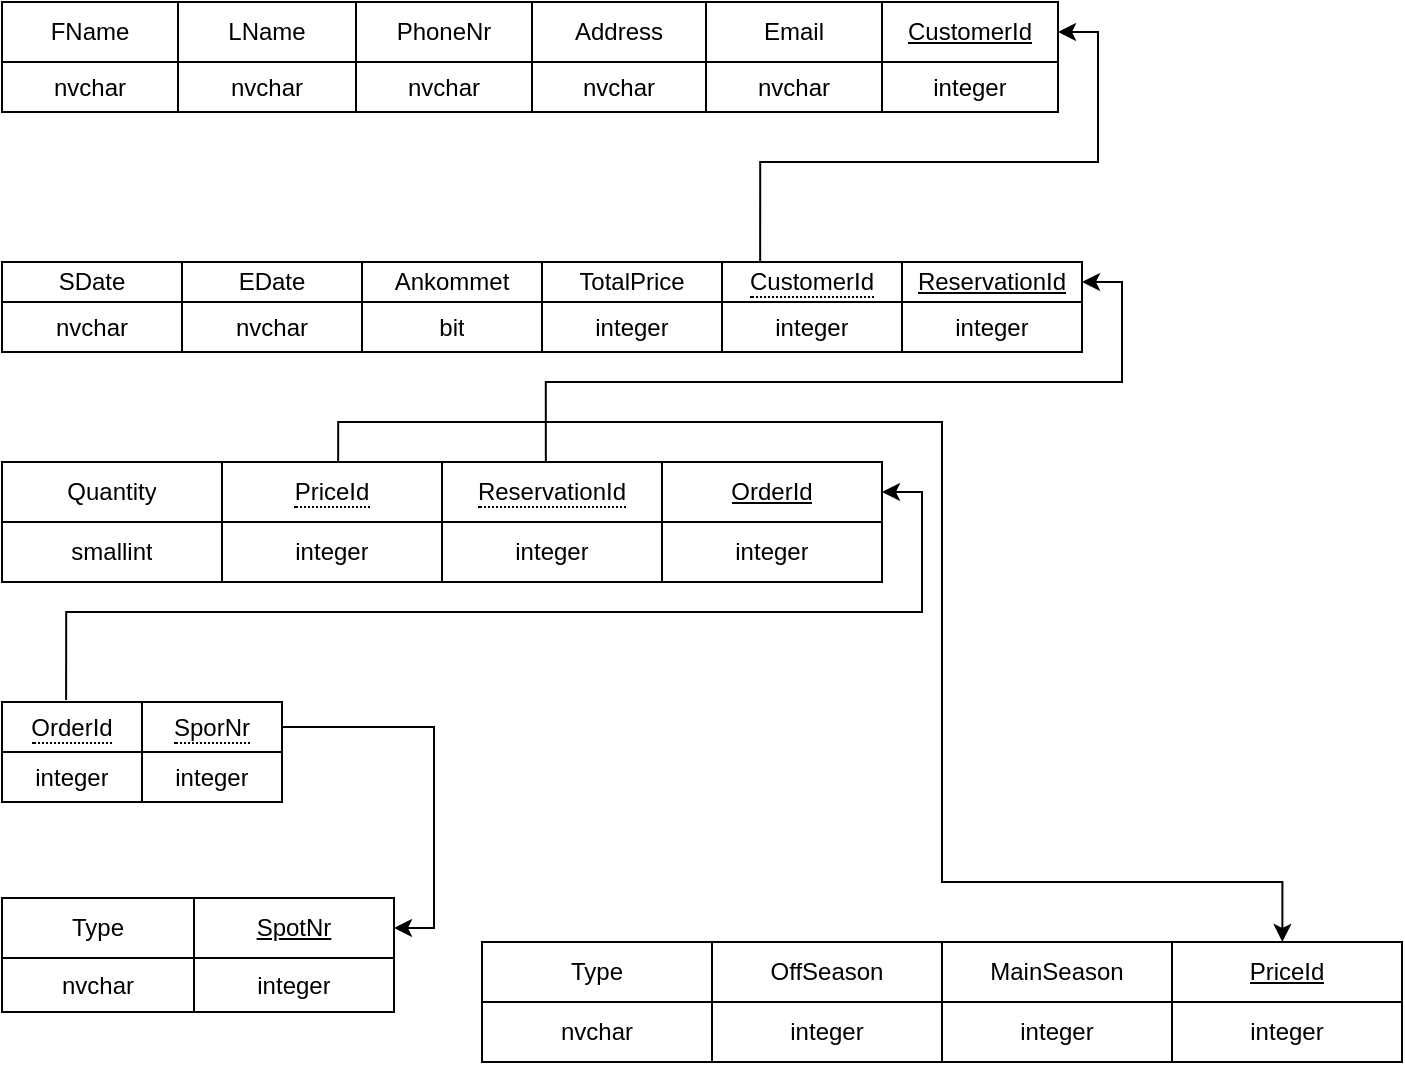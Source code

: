 <mxfile version="15.3.8" type="device"><diagram id="tQJHUnWnZHZ0aZ3PGCRK" name="Page-1"><mxGraphModel dx="1422" dy="845" grid="0" gridSize="10" guides="1" tooltips="1" connect="1" arrows="1" fold="1" page="1" pageScale="1" pageWidth="827" pageHeight="1169" math="0" shadow="0"><root><mxCell id="0"/><mxCell id="1" parent="0"/><mxCell id="6qrHct2rIWOiaFqvZe8y-100" style="edgeStyle=orthogonalEdgeStyle;rounded=0;orthogonalLoop=1;jettySize=auto;html=1;entryX=0.702;entryY=0.05;entryDx=0;entryDy=0;entryPerimeter=0;exitX=1;exitY=0.5;exitDx=0;exitDy=0;startArrow=classic;startFill=1;endArrow=none;endFill=0;" parent="1" source="6qrHct2rIWOiaFqvZe8y-22" target="6qrHct2rIWOiaFqvZe8y-37" edge="1"><mxGeometry relative="1" as="geometry"/></mxCell><mxCell id="6qrHct2rIWOiaFqvZe8y-21" value="" style="shape=table;startSize=0;container=1;collapsible=0;childLayout=tableLayout;" parent="1" vertex="1"><mxGeometry x="110" y="80" width="528" height="55" as="geometry"/></mxCell><mxCell id="6qrHct2rIWOiaFqvZe8y-22" value="" style="shape=partialRectangle;collapsible=0;dropTarget=0;pointerEvents=0;fillColor=none;top=0;left=0;bottom=0;right=0;points=[[0,0.5],[1,0.5]];portConstraint=eastwest;" parent="6qrHct2rIWOiaFqvZe8y-21" vertex="1"><mxGeometry width="528" height="30" as="geometry"/></mxCell><mxCell id="6qrHct2rIWOiaFqvZe8y-23" value="FName" style="shape=partialRectangle;html=1;whiteSpace=wrap;connectable=0;overflow=hidden;fillColor=none;top=0;left=0;bottom=0;right=0;pointerEvents=1;" parent="6qrHct2rIWOiaFqvZe8y-22" vertex="1"><mxGeometry width="88" height="30" as="geometry"><mxRectangle width="88" height="30" as="alternateBounds"/></mxGeometry></mxCell><mxCell id="6qrHct2rIWOiaFqvZe8y-24" value="LName" style="shape=partialRectangle;html=1;whiteSpace=wrap;connectable=0;overflow=hidden;fillColor=none;top=0;left=0;bottom=0;right=0;pointerEvents=1;" parent="6qrHct2rIWOiaFqvZe8y-22" vertex="1"><mxGeometry x="88" width="89" height="30" as="geometry"><mxRectangle width="89" height="30" as="alternateBounds"/></mxGeometry></mxCell><mxCell id="6qrHct2rIWOiaFqvZe8y-25" value="PhoneNr" style="shape=partialRectangle;html=1;whiteSpace=wrap;connectable=0;overflow=hidden;fillColor=none;top=0;left=0;bottom=0;right=0;pointerEvents=1;" parent="6qrHct2rIWOiaFqvZe8y-22" vertex="1"><mxGeometry x="177" width="88" height="30" as="geometry"><mxRectangle width="88" height="30" as="alternateBounds"/></mxGeometry></mxCell><mxCell id="6qrHct2rIWOiaFqvZe8y-26" value="Address" style="shape=partialRectangle;html=1;whiteSpace=wrap;connectable=0;overflow=hidden;fillColor=none;top=0;left=0;bottom=0;right=0;pointerEvents=1;" parent="6qrHct2rIWOiaFqvZe8y-22" vertex="1"><mxGeometry x="265" width="87" height="30" as="geometry"><mxRectangle width="87" height="30" as="alternateBounds"/></mxGeometry></mxCell><mxCell id="6qrHct2rIWOiaFqvZe8y-27" value="Email" style="shape=partialRectangle;html=1;whiteSpace=wrap;connectable=0;overflow=hidden;fillColor=none;top=0;left=0;bottom=0;right=0;pointerEvents=1;" parent="6qrHct2rIWOiaFqvZe8y-22" vertex="1"><mxGeometry x="352" width="88" height="30" as="geometry"><mxRectangle width="88" height="30" as="alternateBounds"/></mxGeometry></mxCell><mxCell id="6qrHct2rIWOiaFqvZe8y-28" value="&lt;u&gt;CustomerId&lt;/u&gt;" style="shape=partialRectangle;html=1;whiteSpace=wrap;connectable=0;overflow=hidden;fillColor=none;top=0;left=0;bottom=0;right=0;pointerEvents=1;" parent="6qrHct2rIWOiaFqvZe8y-22" vertex="1"><mxGeometry x="440" width="88" height="30" as="geometry"><mxRectangle width="88" height="30" as="alternateBounds"/></mxGeometry></mxCell><mxCell id="6qrHct2rIWOiaFqvZe8y-29" value="" style="shape=partialRectangle;collapsible=0;dropTarget=0;pointerEvents=0;fillColor=none;top=0;left=0;bottom=0;right=0;points=[[0,0.5],[1,0.5]];portConstraint=eastwest;" parent="6qrHct2rIWOiaFqvZe8y-21" vertex="1"><mxGeometry y="30" width="528" height="25" as="geometry"/></mxCell><mxCell id="6qrHct2rIWOiaFqvZe8y-30" value="nvchar" style="shape=partialRectangle;html=1;whiteSpace=wrap;connectable=0;overflow=hidden;fillColor=none;top=0;left=0;bottom=0;right=0;pointerEvents=1;" parent="6qrHct2rIWOiaFqvZe8y-29" vertex="1"><mxGeometry width="88" height="25" as="geometry"><mxRectangle width="88" height="25" as="alternateBounds"/></mxGeometry></mxCell><mxCell id="6qrHct2rIWOiaFqvZe8y-31" value="nvchar" style="shape=partialRectangle;html=1;whiteSpace=wrap;connectable=0;overflow=hidden;fillColor=none;top=0;left=0;bottom=0;right=0;pointerEvents=1;" parent="6qrHct2rIWOiaFqvZe8y-29" vertex="1"><mxGeometry x="88" width="89" height="25" as="geometry"><mxRectangle width="89" height="25" as="alternateBounds"/></mxGeometry></mxCell><mxCell id="6qrHct2rIWOiaFqvZe8y-32" value="nvchar" style="shape=partialRectangle;html=1;whiteSpace=wrap;connectable=0;overflow=hidden;fillColor=none;top=0;left=0;bottom=0;right=0;pointerEvents=1;" parent="6qrHct2rIWOiaFqvZe8y-29" vertex="1"><mxGeometry x="177" width="88" height="25" as="geometry"><mxRectangle width="88" height="25" as="alternateBounds"/></mxGeometry></mxCell><mxCell id="6qrHct2rIWOiaFqvZe8y-33" value="nvchar" style="shape=partialRectangle;html=1;whiteSpace=wrap;connectable=0;overflow=hidden;fillColor=none;top=0;left=0;bottom=0;right=0;pointerEvents=1;" parent="6qrHct2rIWOiaFqvZe8y-29" vertex="1"><mxGeometry x="265" width="87" height="25" as="geometry"><mxRectangle width="87" height="25" as="alternateBounds"/></mxGeometry></mxCell><mxCell id="6qrHct2rIWOiaFqvZe8y-34" value="nvchar" style="shape=partialRectangle;html=1;whiteSpace=wrap;connectable=0;overflow=hidden;fillColor=none;top=0;left=0;bottom=0;right=0;pointerEvents=1;" parent="6qrHct2rIWOiaFqvZe8y-29" vertex="1"><mxGeometry x="352" width="88" height="25" as="geometry"><mxRectangle width="88" height="25" as="alternateBounds"/></mxGeometry></mxCell><mxCell id="6qrHct2rIWOiaFqvZe8y-35" value="integer" style="shape=partialRectangle;html=1;whiteSpace=wrap;connectable=0;overflow=hidden;fillColor=none;top=0;left=0;bottom=0;right=0;pointerEvents=1;" parent="6qrHct2rIWOiaFqvZe8y-29" vertex="1"><mxGeometry x="440" width="88" height="25" as="geometry"><mxRectangle width="88" height="25" as="alternateBounds"/></mxGeometry></mxCell><mxCell id="6qrHct2rIWOiaFqvZe8y-36" value="" style="shape=table;startSize=0;container=1;collapsible=0;childLayout=tableLayout;" parent="1" vertex="1"><mxGeometry x="110" y="210" width="540" height="45.0" as="geometry"/></mxCell><mxCell id="6qrHct2rIWOiaFqvZe8y-37" value="" style="shape=partialRectangle;collapsible=0;dropTarget=0;pointerEvents=0;fillColor=none;top=0;left=0;bottom=0;right=0;points=[[0,0.5],[1,0.5]];portConstraint=eastwest;" parent="6qrHct2rIWOiaFqvZe8y-36" vertex="1"><mxGeometry width="540" height="20" as="geometry"/></mxCell><mxCell id="6qrHct2rIWOiaFqvZe8y-38" value="SDate" style="shape=partialRectangle;html=1;whiteSpace=wrap;connectable=0;overflow=hidden;fillColor=none;top=0;left=0;bottom=0;right=0;pointerEvents=1;" parent="6qrHct2rIWOiaFqvZe8y-37" vertex="1"><mxGeometry width="90" height="20" as="geometry"><mxRectangle width="90" height="20" as="alternateBounds"/></mxGeometry></mxCell><mxCell id="6qrHct2rIWOiaFqvZe8y-39" value="EDate" style="shape=partialRectangle;html=1;whiteSpace=wrap;connectable=0;overflow=hidden;fillColor=none;top=0;left=0;bottom=0;right=0;pointerEvents=1;" parent="6qrHct2rIWOiaFqvZe8y-37" vertex="1"><mxGeometry x="90" width="90" height="20" as="geometry"><mxRectangle width="90" height="20" as="alternateBounds"/></mxGeometry></mxCell><mxCell id="OQfgwqt8-wcPSQ_-LDFS-3" value="Ankommet" style="shape=partialRectangle;html=1;whiteSpace=wrap;connectable=0;overflow=hidden;fillColor=none;top=0;left=0;bottom=0;right=0;pointerEvents=1;" vertex="1" parent="6qrHct2rIWOiaFqvZe8y-37"><mxGeometry x="180" width="90" height="20" as="geometry"><mxRectangle width="90" height="20" as="alternateBounds"/></mxGeometry></mxCell><mxCell id="OQfgwqt8-wcPSQ_-LDFS-6" value="TotalPrice" style="shape=partialRectangle;html=1;whiteSpace=wrap;connectable=0;overflow=hidden;fillColor=none;top=0;left=0;bottom=0;right=0;pointerEvents=1;" vertex="1" parent="6qrHct2rIWOiaFqvZe8y-37"><mxGeometry x="270" width="90" height="20" as="geometry"><mxRectangle width="90" height="20" as="alternateBounds"/></mxGeometry></mxCell><mxCell id="6qrHct2rIWOiaFqvZe8y-40" value="&lt;div style=&quot;border-bottom: 1px dotted black&quot;&gt;CustomerId&lt;/div&gt;" style="shape=partialRectangle;html=1;whiteSpace=wrap;connectable=0;overflow=hidden;fillColor=none;top=0;left=0;bottom=0;right=0;pointerEvents=1;" parent="6qrHct2rIWOiaFqvZe8y-37" vertex="1"><mxGeometry x="360" width="90" height="20" as="geometry"><mxRectangle width="90" height="20" as="alternateBounds"/></mxGeometry></mxCell><mxCell id="6qrHct2rIWOiaFqvZe8y-41" value="&lt;u&gt;ReservationId&lt;/u&gt;" style="shape=partialRectangle;html=1;whiteSpace=wrap;connectable=0;overflow=hidden;fillColor=none;top=0;left=0;bottom=0;right=0;pointerEvents=1;" parent="6qrHct2rIWOiaFqvZe8y-37" vertex="1"><mxGeometry x="450" width="90" height="20" as="geometry"><mxRectangle width="90" height="20" as="alternateBounds"/></mxGeometry></mxCell><mxCell id="6qrHct2rIWOiaFqvZe8y-42" value="" style="shape=partialRectangle;collapsible=0;dropTarget=0;pointerEvents=0;fillColor=none;top=0;left=0;bottom=0;right=0;points=[[0,0.5],[1,0.5]];portConstraint=eastwest;" parent="6qrHct2rIWOiaFqvZe8y-36" vertex="1"><mxGeometry y="20" width="540" height="25" as="geometry"/></mxCell><mxCell id="6qrHct2rIWOiaFqvZe8y-43" value="nvchar" style="shape=partialRectangle;html=1;whiteSpace=wrap;connectable=0;overflow=hidden;fillColor=none;top=0;left=0;bottom=0;right=0;pointerEvents=1;" parent="6qrHct2rIWOiaFqvZe8y-42" vertex="1"><mxGeometry width="90" height="25" as="geometry"><mxRectangle width="90" height="25" as="alternateBounds"/></mxGeometry></mxCell><mxCell id="6qrHct2rIWOiaFqvZe8y-44" value="nvchar" style="shape=partialRectangle;html=1;whiteSpace=wrap;connectable=0;overflow=hidden;fillColor=none;top=0;left=0;bottom=0;right=0;pointerEvents=1;" parent="6qrHct2rIWOiaFqvZe8y-42" vertex="1"><mxGeometry x="90" width="90" height="25" as="geometry"><mxRectangle width="90" height="25" as="alternateBounds"/></mxGeometry></mxCell><mxCell id="OQfgwqt8-wcPSQ_-LDFS-4" value="bit" style="shape=partialRectangle;html=1;whiteSpace=wrap;connectable=0;overflow=hidden;fillColor=none;top=0;left=0;bottom=0;right=0;pointerEvents=1;" vertex="1" parent="6qrHct2rIWOiaFqvZe8y-42"><mxGeometry x="180" width="90" height="25" as="geometry"><mxRectangle width="90" height="25" as="alternateBounds"/></mxGeometry></mxCell><mxCell id="OQfgwqt8-wcPSQ_-LDFS-7" value="integer" style="shape=partialRectangle;html=1;whiteSpace=wrap;connectable=0;overflow=hidden;fillColor=none;top=0;left=0;bottom=0;right=0;pointerEvents=1;" vertex="1" parent="6qrHct2rIWOiaFqvZe8y-42"><mxGeometry x="270" width="90" height="25" as="geometry"><mxRectangle width="90" height="25" as="alternateBounds"/></mxGeometry></mxCell><mxCell id="6qrHct2rIWOiaFqvZe8y-45" value="integer" style="shape=partialRectangle;html=1;whiteSpace=wrap;connectable=0;overflow=hidden;fillColor=none;top=0;left=0;bottom=0;right=0;pointerEvents=1;" parent="6qrHct2rIWOiaFqvZe8y-42" vertex="1"><mxGeometry x="360" width="90" height="25" as="geometry"><mxRectangle width="90" height="25" as="alternateBounds"/></mxGeometry></mxCell><mxCell id="6qrHct2rIWOiaFqvZe8y-46" value="integer" style="shape=partialRectangle;html=1;whiteSpace=wrap;connectable=0;overflow=hidden;fillColor=none;top=0;left=0;bottom=0;right=0;pointerEvents=1;" parent="6qrHct2rIWOiaFqvZe8y-42" vertex="1"><mxGeometry x="450" width="90" height="25" as="geometry"><mxRectangle width="90" height="25" as="alternateBounds"/></mxGeometry></mxCell><mxCell id="6qrHct2rIWOiaFqvZe8y-47" value="" style="shape=table;startSize=0;container=1;collapsible=0;childLayout=tableLayout;" parent="1" vertex="1"><mxGeometry x="110" y="528" width="196" height="57" as="geometry"/></mxCell><mxCell id="6qrHct2rIWOiaFqvZe8y-48" value="" style="shape=partialRectangle;collapsible=0;dropTarget=0;pointerEvents=0;fillColor=none;top=0;left=0;bottom=0;right=0;points=[[0,0.5],[1,0.5]];portConstraint=eastwest;" parent="6qrHct2rIWOiaFqvZe8y-47" vertex="1"><mxGeometry width="196" height="30" as="geometry"/></mxCell><mxCell id="6qrHct2rIWOiaFqvZe8y-49" value="Type" style="shape=partialRectangle;html=1;whiteSpace=wrap;connectable=0;overflow=hidden;fillColor=none;top=0;left=0;bottom=0;right=0;pointerEvents=1;" parent="6qrHct2rIWOiaFqvZe8y-48" vertex="1"><mxGeometry width="96" height="30" as="geometry"><mxRectangle width="96" height="30" as="alternateBounds"/></mxGeometry></mxCell><mxCell id="6qrHct2rIWOiaFqvZe8y-51" value="&lt;u&gt;SpotNr&lt;/u&gt;" style="shape=partialRectangle;html=1;whiteSpace=wrap;connectable=0;overflow=hidden;fillColor=none;top=0;left=0;bottom=0;right=0;pointerEvents=1;" parent="6qrHct2rIWOiaFqvZe8y-48" vertex="1"><mxGeometry x="96" width="100" height="30" as="geometry"><mxRectangle width="100" height="30" as="alternateBounds"/></mxGeometry></mxCell><mxCell id="6qrHct2rIWOiaFqvZe8y-52" value="" style="shape=partialRectangle;collapsible=0;dropTarget=0;pointerEvents=0;fillColor=none;top=0;left=0;bottom=0;right=0;points=[[0,0.5],[1,0.5]];portConstraint=eastwest;" parent="6qrHct2rIWOiaFqvZe8y-47" vertex="1"><mxGeometry y="30" width="196" height="27" as="geometry"/></mxCell><mxCell id="6qrHct2rIWOiaFqvZe8y-53" value="nvchar" style="shape=partialRectangle;html=1;whiteSpace=wrap;connectable=0;overflow=hidden;fillColor=none;top=0;left=0;bottom=0;right=0;pointerEvents=1;" parent="6qrHct2rIWOiaFqvZe8y-52" vertex="1"><mxGeometry width="96" height="27" as="geometry"><mxRectangle width="96" height="27" as="alternateBounds"/></mxGeometry></mxCell><mxCell id="6qrHct2rIWOiaFqvZe8y-55" value="integer" style="shape=partialRectangle;html=1;whiteSpace=wrap;connectable=0;overflow=hidden;fillColor=none;top=0;left=0;bottom=0;right=0;pointerEvents=1;" parent="6qrHct2rIWOiaFqvZe8y-52" vertex="1"><mxGeometry x="96" width="100" height="27" as="geometry"><mxRectangle width="100" height="27" as="alternateBounds"/></mxGeometry></mxCell><mxCell id="6qrHct2rIWOiaFqvZe8y-102" style="edgeStyle=orthogonalEdgeStyle;rounded=0;orthogonalLoop=1;jettySize=auto;html=1;startArrow=none;startFill=0;endArrow=classic;endFill=1;exitX=0.618;exitY=0;exitDx=0;exitDy=0;exitPerimeter=0;entryX=1;entryY=0.5;entryDx=0;entryDy=0;" parent="1" source="6qrHct2rIWOiaFqvZe8y-61" target="6qrHct2rIWOiaFqvZe8y-37" edge="1"><mxGeometry relative="1" as="geometry"/></mxCell><mxCell id="6qrHct2rIWOiaFqvZe8y-105" style="edgeStyle=orthogonalEdgeStyle;rounded=0;orthogonalLoop=1;jettySize=auto;html=1;entryX=0.87;entryY=0;entryDx=0;entryDy=0;entryPerimeter=0;startArrow=none;startFill=0;endArrow=classic;endFill=1;exitX=0.382;exitY=0;exitDx=0;exitDy=0;exitPerimeter=0;" parent="1" source="6qrHct2rIWOiaFqvZe8y-61" target="6qrHct2rIWOiaFqvZe8y-71" edge="1"><mxGeometry relative="1" as="geometry"><Array as="points"><mxPoint x="278" y="290"/><mxPoint x="580" y="290"/><mxPoint x="580" y="520"/><mxPoint x="750" y="520"/></Array></mxGeometry></mxCell><mxCell id="6qrHct2rIWOiaFqvZe8y-60" value="" style="shape=table;startSize=0;container=1;collapsible=0;childLayout=tableLayout;" parent="1" vertex="1"><mxGeometry x="110" y="310" width="440" height="60" as="geometry"/></mxCell><mxCell id="6qrHct2rIWOiaFqvZe8y-61" value="" style="shape=partialRectangle;collapsible=0;dropTarget=0;pointerEvents=0;fillColor=none;top=0;left=0;bottom=0;right=0;points=[[0,0.5],[1,0.5]];portConstraint=eastwest;" parent="6qrHct2rIWOiaFqvZe8y-60" vertex="1"><mxGeometry width="440" height="30" as="geometry"/></mxCell><mxCell id="6qrHct2rIWOiaFqvZe8y-62" value="Quantity" style="shape=partialRectangle;html=1;whiteSpace=wrap;connectable=0;overflow=hidden;fillColor=none;top=0;left=0;bottom=0;right=0;pointerEvents=1;" parent="6qrHct2rIWOiaFqvZe8y-61" vertex="1"><mxGeometry width="110" height="30" as="geometry"><mxRectangle width="110" height="30" as="alternateBounds"/></mxGeometry></mxCell><mxCell id="6qrHct2rIWOiaFqvZe8y-63" value="&lt;div style=&quot;border-bottom: 1px dotted&quot;&gt;PriceId&lt;/div&gt;" style="shape=partialRectangle;html=1;whiteSpace=wrap;connectable=0;overflow=hidden;fillColor=none;top=0;left=0;bottom=0;right=0;pointerEvents=1;" parent="6qrHct2rIWOiaFqvZe8y-61" vertex="1"><mxGeometry x="110" width="110" height="30" as="geometry"><mxRectangle width="110" height="30" as="alternateBounds"/></mxGeometry></mxCell><mxCell id="6qrHct2rIWOiaFqvZe8y-83" value="&lt;div style=&quot;border-bottom: 1px dotted&quot;&gt;ReservationId&lt;/div&gt;" style="shape=partialRectangle;html=1;whiteSpace=wrap;connectable=0;overflow=hidden;fillColor=none;top=0;left=0;bottom=0;right=0;pointerEvents=1;" parent="6qrHct2rIWOiaFqvZe8y-61" vertex="1"><mxGeometry x="220" width="110" height="30" as="geometry"><mxRectangle width="110" height="30" as="alternateBounds"/></mxGeometry></mxCell><mxCell id="6qrHct2rIWOiaFqvZe8y-64" value="&lt;u&gt;OrderId&lt;/u&gt;" style="shape=partialRectangle;html=1;whiteSpace=wrap;connectable=0;overflow=hidden;fillColor=none;top=0;left=0;bottom=0;right=0;pointerEvents=1;" parent="6qrHct2rIWOiaFqvZe8y-61" vertex="1"><mxGeometry x="330" width="110" height="30" as="geometry"><mxRectangle width="110" height="30" as="alternateBounds"/></mxGeometry></mxCell><mxCell id="6qrHct2rIWOiaFqvZe8y-65" value="" style="shape=partialRectangle;collapsible=0;dropTarget=0;pointerEvents=0;fillColor=none;top=0;left=0;bottom=0;right=0;points=[[0,0.5],[1,0.5]];portConstraint=eastwest;" parent="6qrHct2rIWOiaFqvZe8y-60" vertex="1"><mxGeometry y="30" width="440" height="30" as="geometry"/></mxCell><mxCell id="6qrHct2rIWOiaFqvZe8y-66" value="smallint" style="shape=partialRectangle;html=1;whiteSpace=wrap;connectable=0;overflow=hidden;fillColor=none;top=0;left=0;bottom=0;right=0;pointerEvents=1;" parent="6qrHct2rIWOiaFqvZe8y-65" vertex="1"><mxGeometry width="110" height="30" as="geometry"><mxRectangle width="110" height="30" as="alternateBounds"/></mxGeometry></mxCell><mxCell id="6qrHct2rIWOiaFqvZe8y-67" value="integer" style="shape=partialRectangle;html=1;whiteSpace=wrap;connectable=0;overflow=hidden;fillColor=none;top=0;left=0;bottom=0;right=0;pointerEvents=1;" parent="6qrHct2rIWOiaFqvZe8y-65" vertex="1"><mxGeometry x="110" width="110" height="30" as="geometry"><mxRectangle width="110" height="30" as="alternateBounds"/></mxGeometry></mxCell><mxCell id="6qrHct2rIWOiaFqvZe8y-84" value="integer" style="shape=partialRectangle;html=1;whiteSpace=wrap;connectable=0;overflow=hidden;fillColor=none;top=0;left=0;bottom=0;right=0;pointerEvents=1;" parent="6qrHct2rIWOiaFqvZe8y-65" vertex="1"><mxGeometry x="220" width="110" height="30" as="geometry"><mxRectangle width="110" height="30" as="alternateBounds"/></mxGeometry></mxCell><mxCell id="6qrHct2rIWOiaFqvZe8y-68" value="integer" style="shape=partialRectangle;html=1;whiteSpace=wrap;connectable=0;overflow=hidden;fillColor=none;top=0;left=0;bottom=0;right=0;pointerEvents=1;" parent="6qrHct2rIWOiaFqvZe8y-65" vertex="1"><mxGeometry x="330" width="110" height="30" as="geometry"><mxRectangle width="110" height="30" as="alternateBounds"/></mxGeometry></mxCell><mxCell id="6qrHct2rIWOiaFqvZe8y-70" value="" style="shape=table;startSize=0;container=1;collapsible=0;childLayout=tableLayout;" parent="1" vertex="1"><mxGeometry x="350" y="550" width="460" height="60" as="geometry"/></mxCell><mxCell id="6qrHct2rIWOiaFqvZe8y-71" value="" style="shape=partialRectangle;collapsible=0;dropTarget=0;pointerEvents=0;fillColor=none;top=0;left=0;bottom=0;right=0;points=[[0,0.5],[1,0.5]];portConstraint=eastwest;" parent="6qrHct2rIWOiaFqvZe8y-70" vertex="1"><mxGeometry width="460" height="30" as="geometry"/></mxCell><mxCell id="6qrHct2rIWOiaFqvZe8y-72" value="Type" style="shape=partialRectangle;html=1;whiteSpace=wrap;connectable=0;overflow=hidden;fillColor=none;top=0;left=0;bottom=0;right=0;pointerEvents=1;" parent="6qrHct2rIWOiaFqvZe8y-71" vertex="1"><mxGeometry width="115" height="30" as="geometry"><mxRectangle width="115" height="30" as="alternateBounds"/></mxGeometry></mxCell><mxCell id="6qrHct2rIWOiaFqvZe8y-73" value="OffSeason" style="shape=partialRectangle;html=1;whiteSpace=wrap;connectable=0;overflow=hidden;fillColor=none;top=0;left=0;bottom=0;right=0;pointerEvents=1;" parent="6qrHct2rIWOiaFqvZe8y-71" vertex="1"><mxGeometry x="115" width="115" height="30" as="geometry"><mxRectangle width="115" height="30" as="alternateBounds"/></mxGeometry></mxCell><mxCell id="6qrHct2rIWOiaFqvZe8y-74" value="MainSeason" style="shape=partialRectangle;html=1;whiteSpace=wrap;connectable=0;overflow=hidden;fillColor=none;top=0;left=0;bottom=0;right=0;pointerEvents=1;" parent="6qrHct2rIWOiaFqvZe8y-71" vertex="1"><mxGeometry x="230" width="115" height="30" as="geometry"><mxRectangle width="115" height="30" as="alternateBounds"/></mxGeometry></mxCell><mxCell id="6qrHct2rIWOiaFqvZe8y-75" value="&lt;u&gt;PriceId&lt;/u&gt;" style="shape=partialRectangle;html=1;whiteSpace=wrap;connectable=0;overflow=hidden;fillColor=none;top=0;left=0;bottom=0;right=0;pointerEvents=1;" parent="6qrHct2rIWOiaFqvZe8y-71" vertex="1"><mxGeometry x="345" width="115" height="30" as="geometry"><mxRectangle width="115" height="30" as="alternateBounds"/></mxGeometry></mxCell><mxCell id="6qrHct2rIWOiaFqvZe8y-76" value="" style="shape=partialRectangle;collapsible=0;dropTarget=0;pointerEvents=0;fillColor=none;top=0;left=0;bottom=0;right=0;points=[[0,0.5],[1,0.5]];portConstraint=eastwest;" parent="6qrHct2rIWOiaFqvZe8y-70" vertex="1"><mxGeometry y="30" width="460" height="30" as="geometry"/></mxCell><mxCell id="6qrHct2rIWOiaFqvZe8y-77" value="nvchar" style="shape=partialRectangle;html=1;whiteSpace=wrap;connectable=0;overflow=hidden;fillColor=none;top=0;left=0;bottom=0;right=0;pointerEvents=1;" parent="6qrHct2rIWOiaFqvZe8y-76" vertex="1"><mxGeometry width="115" height="30" as="geometry"><mxRectangle width="115" height="30" as="alternateBounds"/></mxGeometry></mxCell><mxCell id="6qrHct2rIWOiaFqvZe8y-78" value="integer" style="shape=partialRectangle;html=1;whiteSpace=wrap;connectable=0;overflow=hidden;fillColor=none;top=0;left=0;bottom=0;right=0;pointerEvents=1;" parent="6qrHct2rIWOiaFqvZe8y-76" vertex="1"><mxGeometry x="115" width="115" height="30" as="geometry"><mxRectangle width="115" height="30" as="alternateBounds"/></mxGeometry></mxCell><mxCell id="6qrHct2rIWOiaFqvZe8y-79" value="integer" style="shape=partialRectangle;html=1;whiteSpace=wrap;connectable=0;overflow=hidden;fillColor=none;top=0;left=0;bottom=0;right=0;pointerEvents=1;" parent="6qrHct2rIWOiaFqvZe8y-76" vertex="1"><mxGeometry x="230" width="115" height="30" as="geometry"><mxRectangle width="115" height="30" as="alternateBounds"/></mxGeometry></mxCell><mxCell id="6qrHct2rIWOiaFqvZe8y-80" value="integer" style="shape=partialRectangle;html=1;whiteSpace=wrap;connectable=0;overflow=hidden;fillColor=none;top=0;left=0;bottom=0;right=0;pointerEvents=1;" parent="6qrHct2rIWOiaFqvZe8y-76" vertex="1"><mxGeometry x="345" width="115" height="30" as="geometry"><mxRectangle width="115" height="30" as="alternateBounds"/></mxGeometry></mxCell><mxCell id="6qrHct2rIWOiaFqvZe8y-103" style="edgeStyle=orthogonalEdgeStyle;rounded=0;orthogonalLoop=1;jettySize=auto;html=1;startArrow=none;startFill=0;endArrow=classic;endFill=1;entryX=1;entryY=0.5;entryDx=0;entryDy=0;exitX=0.229;exitY=-0.04;exitDx=0;exitDy=0;exitPerimeter=0;" parent="1" source="6qrHct2rIWOiaFqvZe8y-93" target="6qrHct2rIWOiaFqvZe8y-61" edge="1"><mxGeometry relative="1" as="geometry"><mxPoint x="600" y="330" as="targetPoint"/></mxGeometry></mxCell><mxCell id="6qrHct2rIWOiaFqvZe8y-92" value="" style="shape=table;startSize=0;container=1;collapsible=0;childLayout=tableLayout;" parent="1" vertex="1"><mxGeometry x="110" y="430" width="140" height="50" as="geometry"/></mxCell><mxCell id="6qrHct2rIWOiaFqvZe8y-93" value="" style="shape=partialRectangle;collapsible=0;dropTarget=0;pointerEvents=0;fillColor=none;top=0;left=0;bottom=0;right=0;points=[[0,0.5],[1,0.5]];portConstraint=eastwest;" parent="6qrHct2rIWOiaFqvZe8y-92" vertex="1"><mxGeometry width="140" height="25" as="geometry"/></mxCell><mxCell id="6qrHct2rIWOiaFqvZe8y-94" value="&lt;div style=&quot;border-bottom: 1px dotted&quot;&gt;OrderId&lt;/div&gt;" style="shape=partialRectangle;html=1;whiteSpace=wrap;connectable=0;overflow=hidden;fillColor=none;top=0;left=0;bottom=0;right=0;pointerEvents=1;" parent="6qrHct2rIWOiaFqvZe8y-93" vertex="1"><mxGeometry width="70" height="25" as="geometry"><mxRectangle width="70" height="25" as="alternateBounds"/></mxGeometry></mxCell><mxCell id="6qrHct2rIWOiaFqvZe8y-95" value="&lt;div style=&quot;border-bottom: 1px dotted&quot;&gt;SporNr&lt;/div&gt;" style="shape=partialRectangle;html=1;whiteSpace=wrap;connectable=0;overflow=hidden;fillColor=none;top=0;left=0;bottom=0;right=0;pointerEvents=1;" parent="6qrHct2rIWOiaFqvZe8y-93" vertex="1"><mxGeometry x="70" width="70" height="25" as="geometry"><mxRectangle width="70" height="25" as="alternateBounds"/></mxGeometry></mxCell><mxCell id="6qrHct2rIWOiaFqvZe8y-96" value="" style="shape=partialRectangle;collapsible=0;dropTarget=0;pointerEvents=0;fillColor=none;top=0;left=0;bottom=0;right=0;points=[[0,0.5],[1,0.5]];portConstraint=eastwest;" parent="6qrHct2rIWOiaFqvZe8y-92" vertex="1"><mxGeometry y="25" width="140" height="25" as="geometry"/></mxCell><mxCell id="6qrHct2rIWOiaFqvZe8y-97" value="integer" style="shape=partialRectangle;html=1;whiteSpace=wrap;connectable=0;overflow=hidden;fillColor=none;top=0;left=0;bottom=0;right=0;pointerEvents=1;" parent="6qrHct2rIWOiaFqvZe8y-96" vertex="1"><mxGeometry width="70" height="25" as="geometry"><mxRectangle width="70" height="25" as="alternateBounds"/></mxGeometry></mxCell><mxCell id="6qrHct2rIWOiaFqvZe8y-98" value="integer" style="shape=partialRectangle;html=1;whiteSpace=wrap;connectable=0;overflow=hidden;fillColor=none;top=0;left=0;bottom=0;right=0;pointerEvents=1;" parent="6qrHct2rIWOiaFqvZe8y-96" vertex="1"><mxGeometry x="70" width="70" height="25" as="geometry"><mxRectangle width="70" height="25" as="alternateBounds"/></mxGeometry></mxCell><mxCell id="6qrHct2rIWOiaFqvZe8y-104" style="edgeStyle=orthogonalEdgeStyle;rounded=0;orthogonalLoop=1;jettySize=auto;html=1;entryX=1;entryY=0.5;entryDx=0;entryDy=0;startArrow=none;startFill=0;endArrow=classic;endFill=1;" parent="1" source="6qrHct2rIWOiaFqvZe8y-93" target="6qrHct2rIWOiaFqvZe8y-48" edge="1"><mxGeometry relative="1" as="geometry"/></mxCell></root></mxGraphModel></diagram></mxfile>